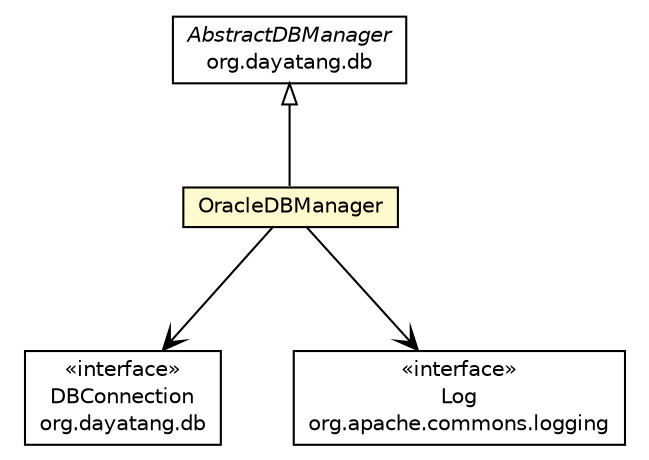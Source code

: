 #!/usr/local/bin/dot
#
# Class diagram 
# Generated by UMLGraph version R5_6_6-8-g8d7759 (http://www.umlgraph.org/)
#

digraph G {
	edge [fontname="Helvetica",fontsize=10,labelfontname="Helvetica",labelfontsize=10];
	node [fontname="Helvetica",fontsize=10,shape=plaintext];
	nodesep=0.25;
	ranksep=0.5;
	// org.dayatang.db.DBConnection
	c644 [label=<<table title="org.dayatang.db.DBConnection" border="0" cellborder="1" cellspacing="0" cellpadding="2" port="p" href="../DBConnection.html">
		<tr><td><table border="0" cellspacing="0" cellpadding="1">
<tr><td align="center" balign="center"> &#171;interface&#187; </td></tr>
<tr><td align="center" balign="center"> DBConnection </td></tr>
<tr><td align="center" balign="center"> org.dayatang.db </td></tr>
		</table></td></tr>
		</table>>, URL="../DBConnection.html", fontname="Helvetica", fontcolor="black", fontsize=10.0];
	// org.dayatang.db.AbstractDBManager
	c646 [label=<<table title="org.dayatang.db.AbstractDBManager" border="0" cellborder="1" cellspacing="0" cellpadding="2" port="p" href="../AbstractDBManager.html">
		<tr><td><table border="0" cellspacing="0" cellpadding="1">
<tr><td align="center" balign="center"><font face="Helvetica-Oblique"> AbstractDBManager </font></td></tr>
<tr><td align="center" balign="center"> org.dayatang.db </td></tr>
		</table></td></tr>
		</table>>, URL="../AbstractDBManager.html", fontname="Helvetica", fontcolor="black", fontsize=10.0];
	// org.dayatang.db.oracle.OracleDBManager
	c648 [label=<<table title="org.dayatang.db.oracle.OracleDBManager" border="0" cellborder="1" cellspacing="0" cellpadding="2" port="p" bgcolor="lemonChiffon" href="./OracleDBManager.html">
		<tr><td><table border="0" cellspacing="0" cellpadding="1">
<tr><td align="center" balign="center"> OracleDBManager </td></tr>
		</table></td></tr>
		</table>>, URL="./OracleDBManager.html", fontname="Helvetica", fontcolor="black", fontsize=10.0];
	//org.dayatang.db.oracle.OracleDBManager extends org.dayatang.db.AbstractDBManager
	c646:p -> c648:p [dir=back,arrowtail=empty];
	// org.dayatang.db.oracle.OracleDBManager NAVASSOC org.apache.commons.logging.Log
	c648:p -> c661:p [taillabel="", label=" "headlabel="", fontname="Helvetica", fontcolor="black", fontsize=10.0, color="black", arrowhead=open];
	// org.dayatang.db.oracle.OracleDBManager NAVASSOC org.dayatang.db.DBConnection
	c648:p -> c644:p [taillabel="", label=" "headlabel="", fontname="Helvetica", fontcolor="black", fontsize=10.0, color="black", arrowhead=open];
	// org.apache.commons.logging.Log
	c661 [label=<<table title="org.apache.commons.logging.Log" border="0" cellborder="1" cellspacing="0" cellpadding="2" port="p" href="http://java.sun.com/j2se/1.4.2/docs/api/org/apache/commons/logging/Log.html">
		<tr><td><table border="0" cellspacing="0" cellpadding="1">
<tr><td align="center" balign="center"> &#171;interface&#187; </td></tr>
<tr><td align="center" balign="center"> Log </td></tr>
<tr><td align="center" balign="center"> org.apache.commons.logging </td></tr>
		</table></td></tr>
		</table>>, URL="http://java.sun.com/j2se/1.4.2/docs/api/org/apache/commons/logging/Log.html", fontname="Helvetica", fontcolor="black", fontsize=10.0];
}

